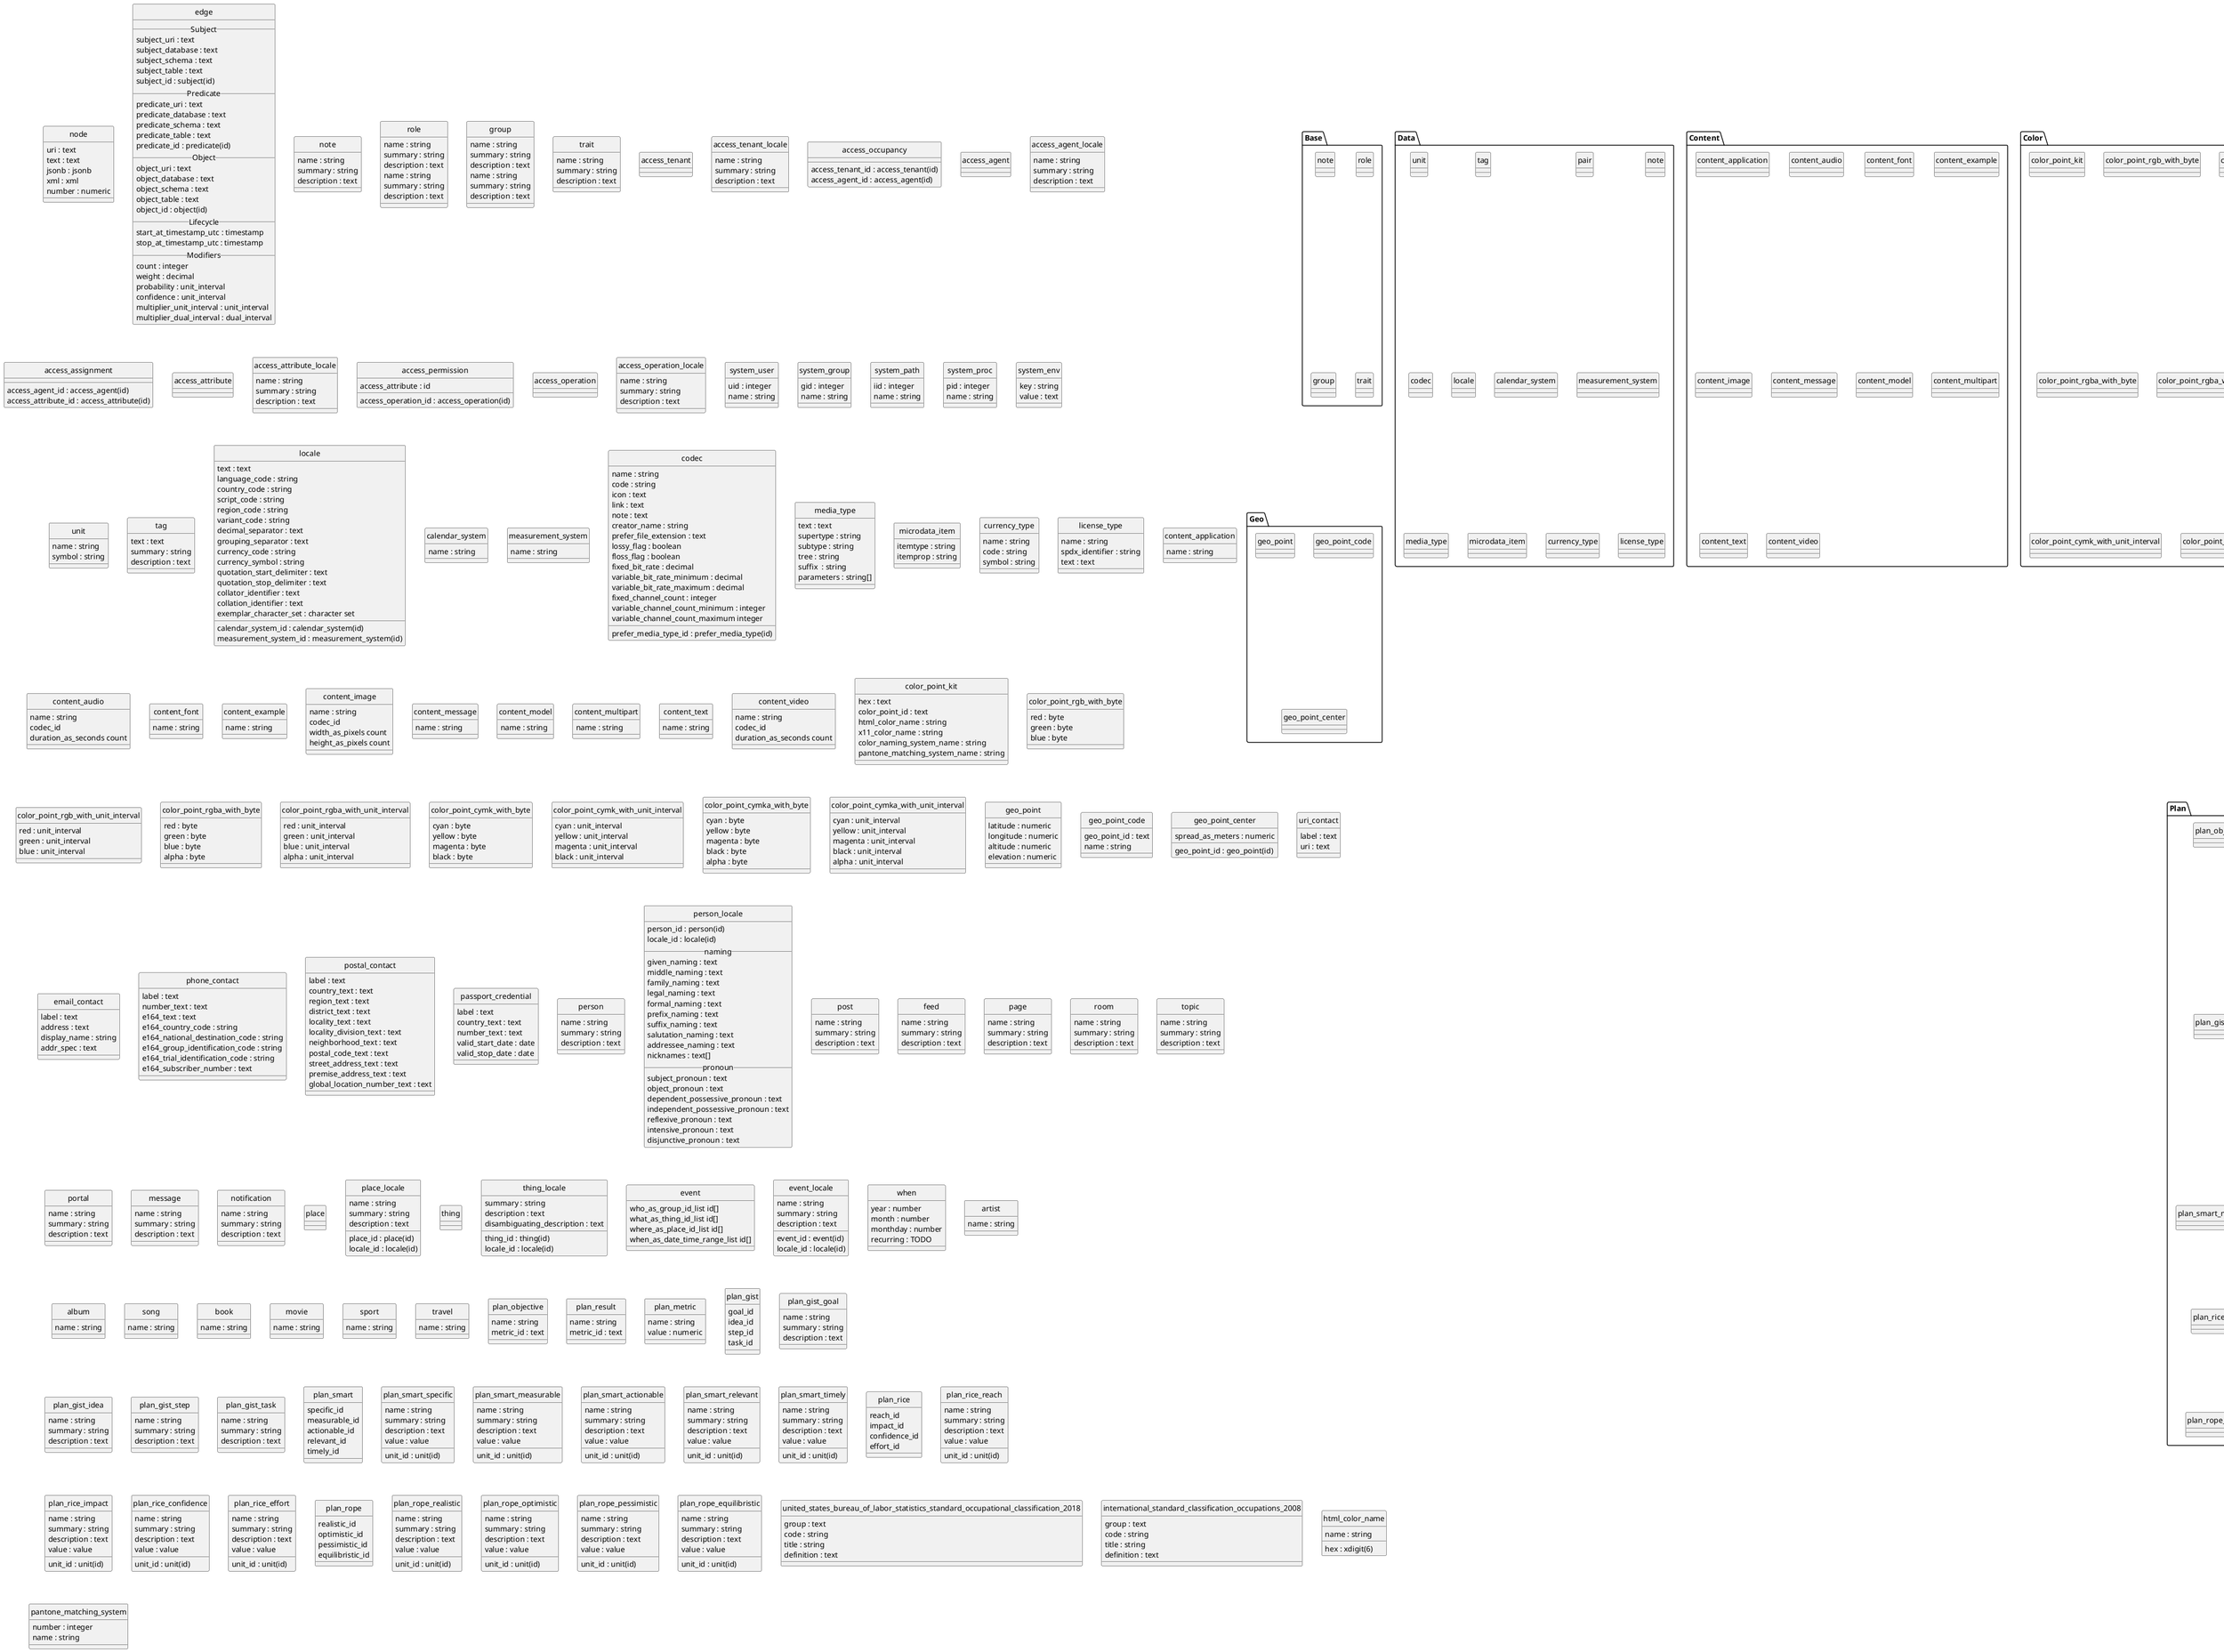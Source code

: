 @startuml all

' use monochrome instead of color
skinparam monochrome true

' use orthogonal lines to fix problems with angled crows feet
skinparam linetype ortho

' hide the spot
hide circle

'left to right direction
top to bottom direction

' transparent layout box
skinparam package<<Layout>> {
  borderColor Transparent
  backgroundColor Transparent
  fontColor Transparent
  stereotypeFontColor Transparent
}

'''
'
' Package section
'
'''

package Graph {
  entity node
  entity edge
}

package Base {
  entity note
  entity role
  entity group
  entity trait
}

package Data {
  entity unit
  entity tag
  entity pair
  entity note
  entity codec
  entity locale
  entity calendar_system
  entity measurement_system
  entity media_type
  entity microdata_item
  entity currency_type
  entity license_type
}

package Content {
  entity content_application
  entity content_audio
  entity content_font
  entity content_example
  entity content_image
  entity content_message
  entity content_model
  entity content_multipart
  entity content_text
  entity content_video
}

package Color {
  entity color_point_kit
  entity color_point_rgb_with_byte
  entity color_point_rgb_with_unit_interval
  entity color_point_rgba_with_byte
  entity color_point_rgba_with_unit_interval
  entity color_point_cymk_with_byte
  entity color_point_cymk_with_unit_interval
  entity color_point_cymka_with_byte
  entity color_point_cymka_with_unit_interval
}

package Geo {
  entity geo_point
  entity geo_point_code
  entity geo_point_center
}

package Contact {
  entity uri_contact
  entity email_contact
  entity phone_contact
  entity postal_contact
}

package Social {
  entity post
  entity feed
  entity page
  entity room
  entity role
  entity group
  entity topic
  entity portal
  entity message
  entity notification
}

package Concept {
  entity person
  entity person_locale
  entity place
  entity place_locale
  entity thing
  entity thing_locale
  entity event
  entity event_locale
  entity artist
  entity album
  entity song
  entity book
  entity when
  entity job_opening
  entity movie
  entity offer
  entity organization
  entity sport
  entity travel
}

package Plan {
  entity plan_objective
  entity plan_result
  entity plan_metric
  entity plan_gist
  entity plan_gist_goal
  entity plan_gist_idea
  entity plan_gist_step
  entity plan_gist_task
  entity plan_smart
  entity plan_smart_specific
  entity plan_smart_measurable
  entity plan_smart_actionable
  entity plan_smart_relevant
  entity plan_smart_timely
  entity plan_rice
  entity plan_rice_reach
  entity plan_rice_impact
  entity plan_rice_confidence
  entity plan_rice_effort
  entity plan_rope
  entity plan_rope_realistic
  entity plan_rope_optimistic
  entity plan_rope_pessimistic
  entity plan_rope_equilibristic
}

package Code {
  entity international_standard_classification_occupations_2008
  entity united_states_bureau_of_labor_statistics_standard_occupational_classification_2018
}

'''
'
' Graph
'
'''

entity node {
  uri : text
  text : text
  jsonb : jsonb
  xml : xml
  number : numeric
}

entity edge {
__ Subject __
  subject_uri : text
  subject_database : text
  subject_schema : text
  subject_table : text
  subject_id : subject(id)
__ Predicate __
  predicate_uri : text
  predicate_database : text
  predicate_schema : text
  predicate_table : text
  predicate_id : predicate(id)
__ Object __
  object_uri : text
  object_database : text
  object_schema : text
  object_table : text
  object_id : object(id)
__ Lifecycle __
  start_at_timestamp_utc : timestamp
  stop_at_timestamp_utc : timestamp
__ Modifiers __
  count : integer
  weight : decimal
  probability : unit_interval
  confidence : unit_interval
  multiplier_unit_interval : unit_interval
  multiplier_dual_interval : dual_interval
}

'''
'
' Base
'
'''

entity note {
  name : string
  summary : string
  description : text
}

entity role {
  name : string
  summary : string
  description : text
}

entity group {
  name : string
  summary : string
  description : text
}

entity trait {
  name : string
  summary : string
  description : text
}

'''
'
' Access
'
'''

package Access {
  entity access_tenant
  entity access_tenant_locale
  entity access_occupancy
  entity access_agent
  entity access_agent_locale
  entity access_assignment
  entity access_attribute
  entity access_attribute_locale
  entity access_permission
  entity access_operation
  entity access_operation_locale
}


entity access_tenant {
}

entity access_tenant_locale {
  name : string
  summary : string
  description : text
}

entity access_occupancy {
  access_tenant_id : access_tenant(id)
  access_agent_id : access_agent(id)
}

entity access_agent {
}

entity access_agent_locale {
  name : string
  summary : string
  description : text
}

entity access_assignment {
  access_agent_id : access_agent(id)
  access_attribute_id : access_attribute(id)
}

entity access_attribute {
}

entity access_attribute_locale {
  name : string
  summary : string
  description : text
}

entity access_permission {
  access_attribute : id
  access_operation_id : access_operation(id)
}

entity access_operation {
}

entity access_operation_locale {
  name : string
  summary : string
  description : text
}

'''
'
' System
'
'''

package System {
  entity system_user
  entity system_group
  entity system_path
  entity system_proc
  entity system_env
}

entity system_user {
  uid : integer
  name : string
}

entity system_group {
  gid : integer
  name : string
}

entity system_path {
  iid : integer
  name : string
}

entity system_proc {
  pid : integer
  name : string
}

entity system_env {
  key : string
  value : text
}

'''
'
' Data
'
'''

entity unit {
  name : string
  symbol : string
}

entity tag {
  text : text
  summary : string
  description : text
}

entity locale {
  text : text
  language_code : string
  country_code : string
  script_code : string
  region_code : string
  variant_code : string
  decimal_separator : text
  grouping_separator : text
  currency_code : string
  currency_symbol : string
  quotation_start_delimiter : text
  quotation_stop_delimiter : text
  collator_identifier : text
  collation_identifier : text
  exemplar_character_set : character set
  calendar_system_id : calendar_system(id)
  measurement_system_id : measurement_system(id)
}

entity calendar_system {
  name : string
}

entity measurement_system {
  name : string
}

entity codec {
  name : string
  code : string
  icon : text
  link : text
  note : text
  creator_name : string
  prefer_file_extension : text
  prefer_media_type_id : prefer_media_type(id)
  lossy_flag : boolean
  floss_flag : boolean
  fixed_bit_rate : decimal
  variable_bit_rate_minimum : decimal
  variable_bit_rate_maximum : decimal
  fixed_channel_count : integer
  variable_channel_count_minimum : integer
  variable_channel_count_maximum integer
}

entity media_type {
  text : text
  supertype : string
  subtype : string
  tree : string
  suffix  : string
  parameters : string[]
}

entity microdata_item {
  itemtype : string
  itemprop : string
}

entity currency_type {
  name : string
  code : string
  symbol : string
}

entity license_type {
  name : string
  spdx_identifier : string
  text : text
}

'''
'
' Content
'
'''

entity content_application {
  name : string
}

entity content_audio {
  name : string
  codec_id
  duration_as_seconds count
}

entity content_font {
  name : string
}

entity content_example {
  name : string
}

entity content_image {
  name : string
  codec_id
  width_as_pixels count
  height_as_pixels count
}

entity content_message {
  name : string
}

entity content_model {
  name : string
}

entity content_multipart {
  name : string
}

entity content_text {
  name : string
}

entity content_video {
  name : string
  codec_id
  duration_as_seconds count
}

'''
'
' Color
'
'''

entity color_point_kit {
  hex : text
  color_point_id : text
  html_color_name : string
  x11_color_name : string
  color_naming_system_name : string
  pantone_matching_system_name : string
}

' a.k.a. RGB-24
entity color_point_rgb_with_byte {
  red : byte
  green : byte
  blue : byte
}

entity color_point_rgb_with_unit_interval {
  red : unit_interval
  green : unit_interval
  blue : unit_interval
}

' a.k.a. RGBA-32
entity color_point_rgba_with_byte {
  red : byte
  green : byte
  blue : byte
  alpha : byte
}

entity color_point_rgba_with_unit_interval {
  red : unit_interval
  green : unit_interval
  blue : unit_interval
  alpha : unit_interval
}

entity color_point_cymk_with_byte {
  cyan : byte
  yellow : byte
  magenta : byte
  black : byte
}

entity color_point_cymk_with_unit_interval {
  cyan : unit_interval
  yellow : unit_interval
  magenta : unit_interval
  black : unit_interval
}

entity color_point_cymka_with_byte {
  cyan : byte
  yellow : byte
  magenta : byte
  black : byte
  alpha : byte
}

entity color_point_cymka_with_unit_interval {
  cyan : unit_interval
  yellow : unit_interval
  magenta : unit_interval
  black : unit_interval
  alpha : unit_interval
}

'''
'
' Geo
'
'''

entity geo_point {
  latitude : numeric
  longitude : numeric
  altitude : numeric
  elevation : numeric
}

entity geo_point_code {
  geo_point_id : text
  name : string
}

entity geo_point_center {
  geo_point_id : geo_point(id)
  spread_as_meters : numeric
}

'''
'
' Contact
'
'''

entity uri_contact {
  label : text
  uri : text
}

entity email_contact {
  label : text
  address : text
  display_name : string
  addr_spec : text
}

entity phone_contact {
  label : text
  number_text : text
  e164_text : text
  e164_country_code : string
  e164_national_destination_code : string
  e164_group_identification_code : string
  e164_trial_identification_code : string
  e164_subscriber_number : text
}

entity postal_contact {
  label : text
  country_text : text
  region_text : text
  district_text : text
  locality_text : text
  locality_division_text : text
  neighborhood_text : text
  postal_code_text : text
  street_address_text : text
  premise_address_text : text
  global_location_number_text : text
}

entity passport_credential {
  label : text
  country_text : text
  number_text : text
  valid_start_date : date
  valid_stop_date : date
}

'''
'
' Personal
'
'''

entity person {
  name : string
  summary : string
  description : text
}

entity person_locale {
  person_id : person(id)
  locale_id : locale(id)
  __ naming __
  given_naming : text
  middle_naming : text
  family_naming : text
  legal_naming : text
  formal_naming : text
  prefix_naming : text
  suffix_naming : text
  salutation_naming : text
  addressee_naming : text
  nicknames : text[]
  __ pronoun __
  subject_pronoun : text
  object_pronoun : text
  dependent_possessive_pronoun : text
  independent_possessive_pronoun : text
  reflexive_pronoun : text
  intensive_pronoun : text
  disjunctive_pronoun : text
}

'''
'
' Social
'
'''

entity post {
  name : string
  summary : string
  description : text
}

entity feed {
  name : string
  summary : string
  description : text
}

entity page {
  name : string
  summary : string
  description : text
}

entity room {
  name : string
  summary : string
  description : text
}

entity role {
  name : string
  summary : string
  description : text
}

entity group {
  name : string
  summary : string
  description : text
}

entity topic {
  name : string
  summary : string
  description : text
}

entity portal {
  name : string
  summary : string
  description : text
}

entity message {
  name : string
  summary : string
  description : text
}

entity notification {
  name : string
  summary : string
  description : text
}

'''
'
' Concept
'
'''

entity place {
}

entity place_locale {
  place_id : place(id)
  locale_id : locale(id)
  name : string
  summary : string
  description : text
}

entity thing {
}

entity thing_locale {
  thing_id : thing(id)
  locale_id : locale(id)
  summary : string
  description : text
  disambiguating_description : text
}

entity event {
  who_as_group_id_list id[]
  what_as_thing_id_list id[]
  where_as_place_id_list id[]
  when_as_date_time_range_list id[]
}

entity event_locale {
  event_id : event(id)
  locale_id : locale(id)
  name : string
  summary : string
  description : text
}

entity when {
  year : number
  month : number
  monthday : number
  recurring : TODO
}

entity artist {
  name : string
}

entity album {
  name : string
}

entity song {
  name : string
}

entity book {
  name : string
}

entity movie {
  name : string
}

entity sport {
  name : string
}

entity travel {
  name : string
}

'''
'
' Plan
'
'''

entity plan_objective {
  name : string
  metric_id : text
}

entity plan_result {
  name : string
  metric_id : text
}

entity plan_metric {
  name : string
  value : numeric
}


entity plan_gist {
  goal_id
  idea_id
  step_id
  task_id
}

entity plan_gist_goal {
  name : string
  summary : string
  description : text
}

entity plan_gist_idea {
  name : string
  summary : string
  description : text
}

entity plan_gist_step {
  name : string
  summary : string
  description : text
}

entity plan_gist_task {
  name : string
  summary : string
  description : text
}

entity plan_smart {
  specific_id
  measurable_id
  actionable_id
  relevant_id
  timely_id
}

entity plan_smart_specific {
  name : string
  summary : string
  description : text
  unit_id : unit(id)
  value : value
}

entity plan_smart_measurable {
  name : string
  summary : string
  description : text
  unit_id : unit(id)
  value : value
}

entity plan_smart_actionable {
  name : string
  summary : string
  description : text
  unit_id : unit(id)
  value : value
}

entity plan_smart_relevant {
  name : string
  summary : string
  description : text
  unit_id : unit(id)
  value : value
}

entity plan_smart_timely {
  name : string
  summary : string
  description : text
  unit_id : unit(id)
  value : value
}

entity plan_rice {
  reach_id
  impact_id
  confidence_id
  effort_id
}

entity plan_rice_reach {
  name : string
  summary : string
  description : text
  unit_id : unit(id)
  value : value
}

entity plan_rice_impact {
  name : string
  summary : string
  description : text
  unit_id : unit(id)
  value : value
}

entity plan_rice_confidence {
  name : string
  summary : string
  description : text
  unit_id : unit(id)
  value : value
}

entity plan_rice_effort {
  name : string
  summary : string
  description : text
  unit_id : unit(id)
  value : value
}

entity plan_rope {
  realistic_id
  optimistic_id
  pessimistic_id
  equilibristic_id
}

entity plan_rope_realistic {
  name : string
  summary : string
  description : text
  unit_id : unit(id)
  value : value
}

entity plan_rope_optimistic {
  name : string
  summary : string
  description : text
  unit_id : unit(id)
  value : value
}

entity plan_rope_pessimistic {
  name : string
  summary : string
  description : text
  unit_id : unit(id)
  value : value
}

entity plan_rope_equilibristic {
  name : string
  summary : string
  description : text
  unit_id : unit(id)
  value : value
}

'''
'
' Code
'
'''

entity united_states_bureau_of_labor_statistics_standard_occupational_classification_2018 {
  group : text
  code : string
  title : string
  definition : text
}

entity international_standard_classification_occupations_2008 {
  group : text
  code : string
  title : string
  definition : text
}

entity html_color_name {
  hex : xdigit(6)
  name : string
}

entity pantone_matching_system {
  number : integer
  name : string
}

@enduml
